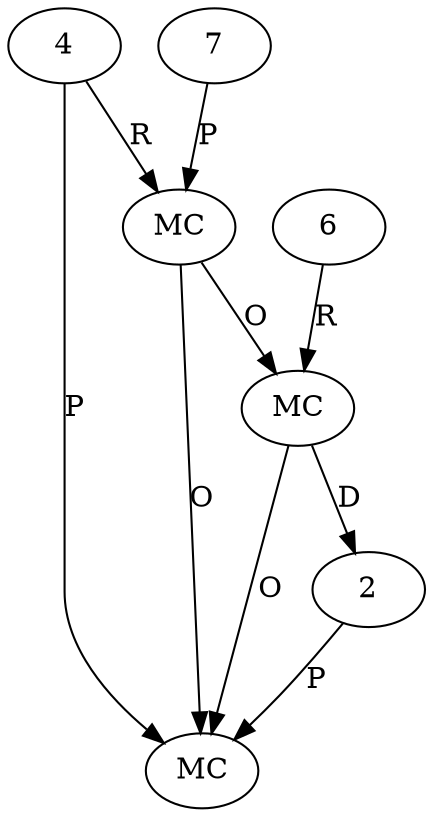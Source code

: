 digraph "AUG" {

  1 [ label="MC" s="copy()" t="IO" l="130" ];
  2 [ t="InputStream" n="dummy_" ];
  3 [ label="MC" s="openInputStream()" t="Resource" l="130" ];
  4 [ t="PrintStream" n="out" ];
  5 [ label="MC" s="println()" t="PrintStream" l="127" ];
  6 [ t="Resource" n="r" ];
  7 [ t="String" v="[METATYPE]" ];
  3 -> 1 [ label="O" ];
  4 -> 1 [ label="P" ];
  2 -> 1 [ label="P" ];
  5 -> 1 [ label="O" ];
  3 -> 2 [ label="D" ];
  6 -> 3 [ label="R" ];
  5 -> 3 [ label="O" ];
  4 -> 5 [ label="R" ];
  7 -> 5 [ label="P" ];
}
